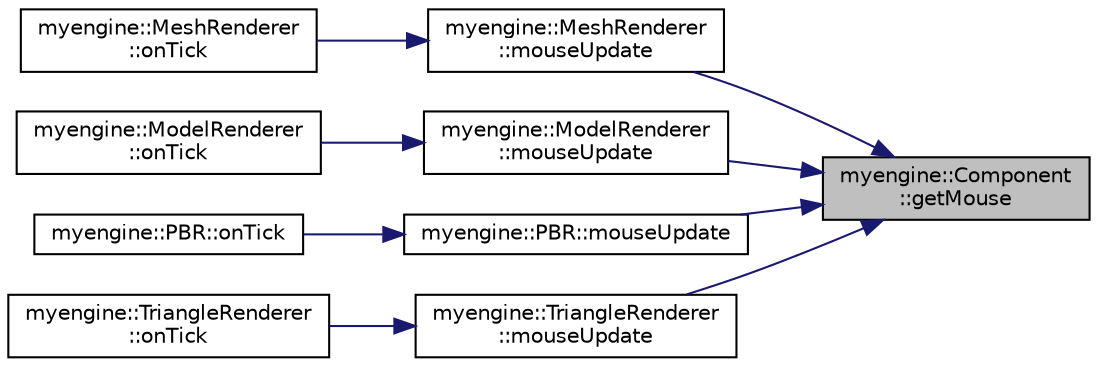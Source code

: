 digraph "myengine::Component::getMouse"
{
 // LATEX_PDF_SIZE
  edge [fontname="Helvetica",fontsize="10",labelfontname="Helvetica",labelfontsize="10"];
  node [fontname="Helvetica",fontsize="10",shape=record];
  rankdir="RL";
  Node1 [label="myengine::Component\l::getMouse",height=0.2,width=0.4,color="black", fillcolor="grey75", style="filled", fontcolor="black",tooltip="Returns the Mouse."];
  Node1 -> Node2 [dir="back",color="midnightblue",fontsize="10",style="solid",fontname="Helvetica"];
  Node2 [label="myengine::MeshRenderer\l::mouseUpdate",height=0.2,width=0.4,color="black", fillcolor="white", style="filled",URL="$structmyengine_1_1_mesh_renderer.html#a2fdb484cc2c5e817696ccc63965bd666",tooltip="Update mouse position."];
  Node2 -> Node3 [dir="back",color="midnightblue",fontsize="10",style="solid",fontname="Helvetica"];
  Node3 [label="myengine::MeshRenderer\l::onTick",height=0.2,width=0.4,color="black", fillcolor="white", style="filled",URL="$structmyengine_1_1_mesh_renderer.html#a4ccd9617be008305b9b172d9335573a5",tooltip="The position of the model."];
  Node1 -> Node4 [dir="back",color="midnightblue",fontsize="10",style="solid",fontname="Helvetica"];
  Node4 [label="myengine::ModelRenderer\l::mouseUpdate",height=0.2,width=0.4,color="black", fillcolor="white", style="filled",URL="$structmyengine_1_1_model_renderer.html#a853e29bd0aa9b73004ab46f105fcef20",tooltip="Update mouse position."];
  Node4 -> Node5 [dir="back",color="midnightblue",fontsize="10",style="solid",fontname="Helvetica"];
  Node5 [label="myengine::ModelRenderer\l::onTick",height=0.2,width=0.4,color="black", fillcolor="white", style="filled",URL="$structmyengine_1_1_model_renderer.html#ac1a09170155c3fddfe23ac24334fb689",tooltip="The position of the model."];
  Node1 -> Node6 [dir="back",color="midnightblue",fontsize="10",style="solid",fontname="Helvetica"];
  Node6 [label="myengine::PBR::mouseUpdate",height=0.2,width=0.4,color="black", fillcolor="white", style="filled",URL="$structmyengine_1_1_p_b_r.html#afb06a60ab5f263b8caa91efd1f1285f7",tooltip="Update mouse position."];
  Node6 -> Node7 [dir="back",color="midnightblue",fontsize="10",style="solid",fontname="Helvetica"];
  Node7 [label="myengine::PBR::onTick",height=0.2,width=0.4,color="black", fillcolor="white", style="filled",URL="$structmyengine_1_1_p_b_r.html#ac960a36c2b186613e28284ede02004bd",tooltip="The position of the model."];
  Node1 -> Node8 [dir="back",color="midnightblue",fontsize="10",style="solid",fontname="Helvetica"];
  Node8 [label="myengine::TriangleRenderer\l::mouseUpdate",height=0.2,width=0.4,color="black", fillcolor="white", style="filled",URL="$structmyengine_1_1_triangle_renderer.html#a3ac2c021a5a1b280a7ef84056049b45a",tooltip="Update mouse position."];
  Node8 -> Node9 [dir="back",color="midnightblue",fontsize="10",style="solid",fontname="Helvetica"];
  Node9 [label="myengine::TriangleRenderer\l::onTick",height=0.2,width=0.4,color="black", fillcolor="white", style="filled",URL="$structmyengine_1_1_triangle_renderer.html#a8772473eb0f65d036220b3f48f45f8ce",tooltip="The position of the triangle."];
}
